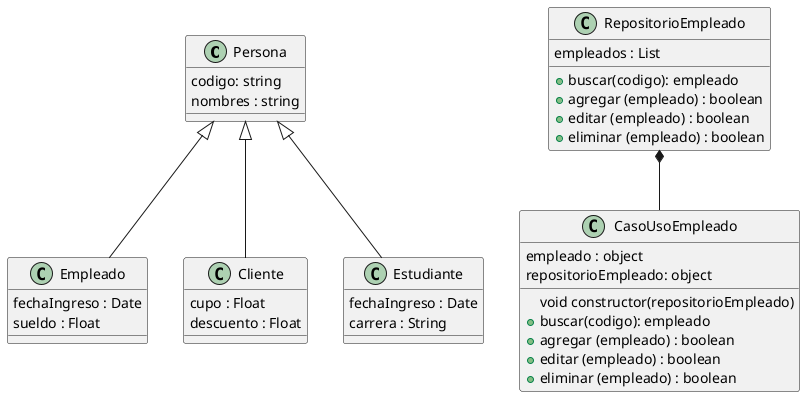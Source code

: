 @startuml

class Persona {
  codigo: string
  nombres : string
}

class Empleado {
   fechaIngreso : Date
   sueldo : Float
}

class Cliente {
   cupo : Float
   descuento : Float
}
class Estudiante {
   fechaIngreso : Date
   carrera : String
}

class RepositorioEmpleado {
    empleados : List

    + buscar(codigo): empleado
    + agregar (empleado) : boolean
    + editar (empleado) : boolean
    + eliminar (empleado) : boolean
}

class CasoUsoEmpleado{
    empleado : object
    repositorioEmpleado: object

    void constructor(repositorioEmpleado)
    + buscar(codigo): empleado
    + agregar (empleado) : boolean
    + editar (empleado) : boolean
    + eliminar (empleado) : boolean


}


Persona <|-- Empleado
Persona <|-- Cliente
Persona <|-- Estudiante
RepositorioEmpleado *-- CasoUsoEmpleado
@enduml
